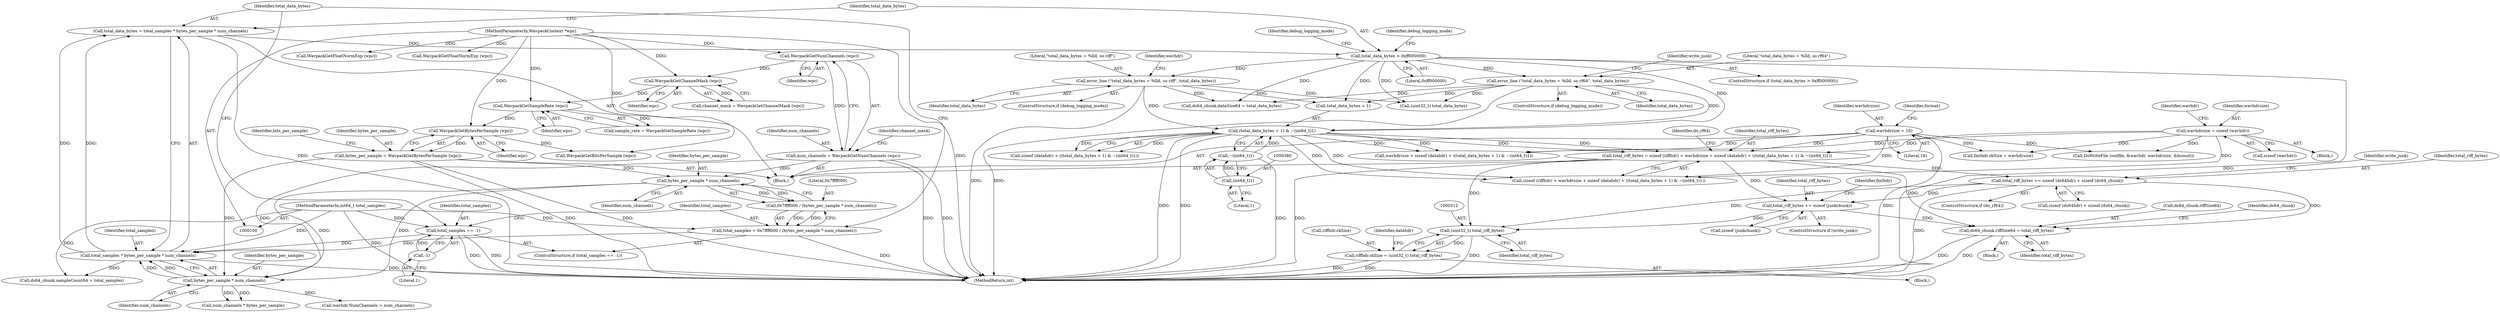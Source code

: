 digraph "0_WavPack_d5bf76b5a88d044a1be1d5656698e3ba737167e5_0@API" {
"1000384" [label="(Call,total_riff_bytes += sizeof (ds64hdr) + sizeof (ds64_chunk))"];
"1000364" [label="(Call,total_riff_bytes = sizeof (riffhdr) + wavhdrsize + sizeof (datahdr) + ((total_data_bytes + 1) & ~(int64_t)1))"];
"1000158" [label="(Call,wavhdrsize = 16)"];
"1000265" [label="(Call,wavhdrsize = sizeof (wavhdr))"];
"1000374" [label="(Call,(total_data_bytes + 1) & ~(int64_t)1)"];
"1000201" [label="(Call,error_line (\"total_data_bytes = %lld, so rf64\", total_data_bytes))"];
"1000195" [label="(Call,total_data_bytes > 0xff000000)"];
"1000187" [label="(Call,total_data_bytes = total_samples * bytes_per_sample * num_channels)"];
"1000189" [label="(Call,total_samples * bytes_per_sample * num_channels)"];
"1000180" [label="(Call,total_samples = 0x7ffff000 / (bytes_per_sample * num_channels))"];
"1000182" [label="(Call,0x7ffff000 / (bytes_per_sample * num_channels))"];
"1000184" [label="(Call,bytes_per_sample * num_channels)"];
"1000140" [label="(Call,bytes_per_sample = WavpackGetBytesPerSample (wpc))"];
"1000142" [label="(Call,WavpackGetBytesPerSample (wpc))"];
"1000137" [label="(Call,WavpackGetSampleRate (wpc))"];
"1000132" [label="(Call,WavpackGetChannelMask (wpc))"];
"1000127" [label="(Call,WavpackGetNumChannels (wpc))"];
"1000102" [label="(MethodParameterIn,WavpackContext *wpc)"];
"1000125" [label="(Call,num_channels = WavpackGetNumChannels (wpc))"];
"1000103" [label="(MethodParameterIn,int64_t total_samples)"];
"1000176" [label="(Call,total_samples == -1)"];
"1000178" [label="(Call,-1)"];
"1000191" [label="(Call,bytes_per_sample * num_channels)"];
"1000213" [label="(Call,error_line (\"total_data_bytes = %lld, so riff\", total_data_bytes))"];
"1000378" [label="(Call,~(int64_t)1)"];
"1000379" [label="(Call,(int64_t)1)"];
"1000393" [label="(Call,total_riff_bytes += sizeof (junkchunk))"];
"1000466" [label="(Call,ds64_chunk.riffSize64 = total_riff_bytes)"];
"1000511" [label="(Call,(uint32_t) total_riff_bytes)"];
"1000507" [label="(Call,riffhdr.ckSize = (uint32_t) total_riff_bytes)"];
"1000375" [label="(Call,total_data_bytes + 1)"];
"1000131" [label="(Identifier,channel_mask)"];
"1000415" [label="(Call,fmthdr.ckSize = wavhdrsize)"];
"1000467" [label="(Call,ds64_chunk.riffSize64)"];
"1000386" [label="(Call,sizeof (ds64hdr) + sizeof (ds64_chunk))"];
"1000371" [label="(Call,sizeof (datahdr) + ((total_data_bytes + 1) & ~(int64_t)1))"];
"1000385" [label="(Identifier,total_riff_bytes)"];
"1000146" [label="(Identifier,bits_per_sample)"];
"1000138" [label="(Identifier,wpc)"];
"1000621" [label="(Call,DoWriteFile (outfile, &wavhdr, wavhdrsize, &bcount))"];
"1000133" [label="(Identifier,wpc)"];
"1000213" [label="(Call,error_line (\"total_data_bytes = %lld, so riff\", total_data_bytes))"];
"1000196" [label="(Identifier,total_data_bytes)"];
"1000211" [label="(ControlStructure,if (debug_logging_mode))"];
"1000199" [label="(ControlStructure,if (debug_logging_mode))"];
"1000393" [label="(Call,total_riff_bytes += sizeof (junkchunk))"];
"1000466" [label="(Call,ds64_chunk.riffSize64 = total_riff_bytes)"];
"1000197" [label="(Literal,0xff000000)"];
"1000143" [label="(Identifier,wpc)"];
"1000130" [label="(Call,channel_mask = WavpackGetChannelMask (wpc))"];
"1000193" [label="(Identifier,num_channels)"];
"1000513" [label="(Identifier,total_riff_bytes)"];
"1000158" [label="(Call,wavhdrsize = 16)"];
"1000140" [label="(Call,bytes_per_sample = WavpackGetBytesPerSample (wpc))"];
"1000102" [label="(MethodParameterIn,WavpackContext *wpc)"];
"1000383" [label="(Identifier,do_rf64)"];
"1000125" [label="(Call,num_channels = WavpackGetNumChannels (wpc))"];
"1000264" [label="(Block,)"];
"1000239" [label="(Call,num_channels * bytes_per_sample)"];
"1000179" [label="(Literal,1)"];
"1000160" [label="(Literal,16)"];
"1000190" [label="(Identifier,total_samples)"];
"1000394" [label="(Identifier,total_riff_bytes)"];
"1000191" [label="(Call,bytes_per_sample * num_channels)"];
"1000167" [label="(Call,WavpackGetFloatNormExp (wpc))"];
"1000203" [label="(Identifier,total_data_bytes)"];
"1000471" [label="(Call,ds64_chunk.dataSize64 = total_data_bytes)"];
"1000181" [label="(Identifier,total_samples)"];
"1000105" [label="(Block,)"];
"1000382" [label="(ControlStructure,if (do_rf64))"];
"1000177" [label="(Identifier,total_samples)"];
"1000653" [label="(MethodReturn,int)"];
"1000180" [label="(Call,total_samples = 0x7ffff000 / (bytes_per_sample * num_channels))"];
"1000142" [label="(Call,WavpackGetBytesPerSample (wpc))"];
"1000153" [label="(Call,WavpackGetFloatNormExp (wpc))"];
"1000189" [label="(Call,total_samples * bytes_per_sample * num_channels)"];
"1000212" [label="(Identifier,debug_logging_mode)"];
"1000127" [label="(Call,WavpackGetNumChannels (wpc))"];
"1000184" [label="(Call,bytes_per_sample * num_channels)"];
"1000399" [label="(Identifier,fmthdr)"];
"1000187" [label="(Call,total_data_bytes = total_samples * bytes_per_sample * num_channels)"];
"1000366" [label="(Call,sizeof (riffhdr) + wavhdrsize + sizeof (datahdr) + ((total_data_bytes + 1) & ~(int64_t)1))"];
"1000147" [label="(Call,WavpackGetBitsPerSample (wpc))"];
"1000215" [label="(Identifier,total_data_bytes)"];
"1000141" [label="(Identifier,bytes_per_sample)"];
"1000473" [label="(Identifier,ds64_chunk)"];
"1000103" [label="(MethodParameterIn,int64_t total_samples)"];
"1000223" [label="(Call,wavhdr.NumChannels = num_channels)"];
"1000511" [label="(Call,(uint32_t) total_riff_bytes)"];
"1000132" [label="(Call,WavpackGetChannelMask (wpc))"];
"1000128" [label="(Identifier,wpc)"];
"1000364" [label="(Call,total_riff_bytes = sizeof (riffhdr) + wavhdrsize + sizeof (datahdr) + ((total_data_bytes + 1) & ~(int64_t)1))"];
"1000448" [label="(Block,)"];
"1000205" [label="(Identifier,write_junk)"];
"1000365" [label="(Identifier,total_riff_bytes)"];
"1000214" [label="(Literal,\"total_data_bytes = %lld, so riff\")"];
"1000182" [label="(Call,0x7ffff000 / (bytes_per_sample * num_channels))"];
"1000392" [label="(Identifier,write_junk)"];
"1000374" [label="(Call,(total_data_bytes + 1) & ~(int64_t)1)"];
"1000195" [label="(Call,total_data_bytes > 0xff000000)"];
"1000516" [label="(Identifier,datahdr)"];
"1000507" [label="(Call,riffhdr.ckSize = (uint32_t) total_riff_bytes)"];
"1000271" [label="(Identifier,wavhdr)"];
"1000188" [label="(Identifier,total_data_bytes)"];
"1000378" [label="(Call,~(int64_t)1)"];
"1000202" [label="(Literal,\"total_data_bytes = %lld, so rf64\")"];
"1000217" [label="(Identifier,wavhdr)"];
"1000185" [label="(Identifier,bytes_per_sample)"];
"1000508" [label="(Call,riffhdr.ckSize)"];
"1000381" [label="(Literal,1)"];
"1000379" [label="(Call,(int64_t)1)"];
"1000194" [label="(ControlStructure,if (total_data_bytes > 0xff000000))"];
"1000518" [label="(Call,(uint32_t) total_data_bytes)"];
"1000476" [label="(Call,ds64_chunk.sampleCount64 = total_samples)"];
"1000178" [label="(Call,-1)"];
"1000175" [label="(ControlStructure,if (total_samples == -1))"];
"1000186" [label="(Identifier,num_channels)"];
"1000192" [label="(Identifier,bytes_per_sample)"];
"1000201" [label="(Call,error_line (\"total_data_bytes = %lld, so rf64\", total_data_bytes))"];
"1000176" [label="(Call,total_samples == -1)"];
"1000137" [label="(Call,WavpackGetSampleRate (wpc))"];
"1000470" [label="(Identifier,total_riff_bytes)"];
"1000506" [label="(Block,)"];
"1000267" [label="(Call,sizeof (wavhdr))"];
"1000395" [label="(Call,sizeof (junkchunk))"];
"1000391" [label="(ControlStructure,if (write_junk))"];
"1000159" [label="(Identifier,wavhdrsize)"];
"1000126" [label="(Identifier,num_channels)"];
"1000135" [label="(Call,sample_rate = WavpackGetSampleRate (wpc))"];
"1000164" [label="(Identifier,format)"];
"1000369" [label="(Call,wavhdrsize + sizeof (datahdr) + ((total_data_bytes + 1) & ~(int64_t)1))"];
"1000265" [label="(Call,wavhdrsize = sizeof (wavhdr))"];
"1000200" [label="(Identifier,debug_logging_mode)"];
"1000183" [label="(Literal,0x7ffff000)"];
"1000384" [label="(Call,total_riff_bytes += sizeof (ds64hdr) + sizeof (ds64_chunk))"];
"1000266" [label="(Identifier,wavhdrsize)"];
"1000384" -> "1000382"  [label="AST: "];
"1000384" -> "1000386"  [label="CFG: "];
"1000385" -> "1000384"  [label="AST: "];
"1000386" -> "1000384"  [label="AST: "];
"1000392" -> "1000384"  [label="CFG: "];
"1000384" -> "1000653"  [label="DDG: "];
"1000364" -> "1000384"  [label="DDG: "];
"1000384" -> "1000393"  [label="DDG: "];
"1000384" -> "1000466"  [label="DDG: "];
"1000384" -> "1000511"  [label="DDG: "];
"1000364" -> "1000105"  [label="AST: "];
"1000364" -> "1000366"  [label="CFG: "];
"1000365" -> "1000364"  [label="AST: "];
"1000366" -> "1000364"  [label="AST: "];
"1000383" -> "1000364"  [label="CFG: "];
"1000364" -> "1000653"  [label="DDG: "];
"1000158" -> "1000364"  [label="DDG: "];
"1000265" -> "1000364"  [label="DDG: "];
"1000374" -> "1000364"  [label="DDG: "];
"1000374" -> "1000364"  [label="DDG: "];
"1000364" -> "1000393"  [label="DDG: "];
"1000364" -> "1000466"  [label="DDG: "];
"1000364" -> "1000511"  [label="DDG: "];
"1000158" -> "1000105"  [label="AST: "];
"1000158" -> "1000160"  [label="CFG: "];
"1000159" -> "1000158"  [label="AST: "];
"1000160" -> "1000158"  [label="AST: "];
"1000164" -> "1000158"  [label="CFG: "];
"1000158" -> "1000653"  [label="DDG: "];
"1000158" -> "1000366"  [label="DDG: "];
"1000158" -> "1000369"  [label="DDG: "];
"1000158" -> "1000415"  [label="DDG: "];
"1000158" -> "1000621"  [label="DDG: "];
"1000265" -> "1000264"  [label="AST: "];
"1000265" -> "1000267"  [label="CFG: "];
"1000266" -> "1000265"  [label="AST: "];
"1000267" -> "1000265"  [label="AST: "];
"1000271" -> "1000265"  [label="CFG: "];
"1000265" -> "1000366"  [label="DDG: "];
"1000265" -> "1000369"  [label="DDG: "];
"1000265" -> "1000415"  [label="DDG: "];
"1000265" -> "1000621"  [label="DDG: "];
"1000374" -> "1000371"  [label="AST: "];
"1000374" -> "1000378"  [label="CFG: "];
"1000375" -> "1000374"  [label="AST: "];
"1000378" -> "1000374"  [label="AST: "];
"1000371" -> "1000374"  [label="CFG: "];
"1000374" -> "1000653"  [label="DDG: "];
"1000374" -> "1000653"  [label="DDG: "];
"1000374" -> "1000366"  [label="DDG: "];
"1000374" -> "1000366"  [label="DDG: "];
"1000374" -> "1000369"  [label="DDG: "];
"1000374" -> "1000369"  [label="DDG: "];
"1000374" -> "1000371"  [label="DDG: "];
"1000374" -> "1000371"  [label="DDG: "];
"1000201" -> "1000374"  [label="DDG: "];
"1000213" -> "1000374"  [label="DDG: "];
"1000195" -> "1000374"  [label="DDG: "];
"1000378" -> "1000374"  [label="DDG: "];
"1000201" -> "1000199"  [label="AST: "];
"1000201" -> "1000203"  [label="CFG: "];
"1000202" -> "1000201"  [label="AST: "];
"1000203" -> "1000201"  [label="AST: "];
"1000205" -> "1000201"  [label="CFG: "];
"1000201" -> "1000653"  [label="DDG: "];
"1000195" -> "1000201"  [label="DDG: "];
"1000201" -> "1000375"  [label="DDG: "];
"1000201" -> "1000471"  [label="DDG: "];
"1000201" -> "1000518"  [label="DDG: "];
"1000195" -> "1000194"  [label="AST: "];
"1000195" -> "1000197"  [label="CFG: "];
"1000196" -> "1000195"  [label="AST: "];
"1000197" -> "1000195"  [label="AST: "];
"1000200" -> "1000195"  [label="CFG: "];
"1000212" -> "1000195"  [label="CFG: "];
"1000195" -> "1000653"  [label="DDG: "];
"1000187" -> "1000195"  [label="DDG: "];
"1000195" -> "1000213"  [label="DDG: "];
"1000195" -> "1000375"  [label="DDG: "];
"1000195" -> "1000471"  [label="DDG: "];
"1000195" -> "1000518"  [label="DDG: "];
"1000187" -> "1000105"  [label="AST: "];
"1000187" -> "1000189"  [label="CFG: "];
"1000188" -> "1000187"  [label="AST: "];
"1000189" -> "1000187"  [label="AST: "];
"1000196" -> "1000187"  [label="CFG: "];
"1000187" -> "1000653"  [label="DDG: "];
"1000189" -> "1000187"  [label="DDG: "];
"1000189" -> "1000187"  [label="DDG: "];
"1000189" -> "1000191"  [label="CFG: "];
"1000190" -> "1000189"  [label="AST: "];
"1000191" -> "1000189"  [label="AST: "];
"1000189" -> "1000653"  [label="DDG: "];
"1000180" -> "1000189"  [label="DDG: "];
"1000176" -> "1000189"  [label="DDG: "];
"1000103" -> "1000189"  [label="DDG: "];
"1000191" -> "1000189"  [label="DDG: "];
"1000191" -> "1000189"  [label="DDG: "];
"1000189" -> "1000476"  [label="DDG: "];
"1000180" -> "1000175"  [label="AST: "];
"1000180" -> "1000182"  [label="CFG: "];
"1000181" -> "1000180"  [label="AST: "];
"1000182" -> "1000180"  [label="AST: "];
"1000188" -> "1000180"  [label="CFG: "];
"1000180" -> "1000653"  [label="DDG: "];
"1000182" -> "1000180"  [label="DDG: "];
"1000182" -> "1000180"  [label="DDG: "];
"1000103" -> "1000180"  [label="DDG: "];
"1000182" -> "1000184"  [label="CFG: "];
"1000183" -> "1000182"  [label="AST: "];
"1000184" -> "1000182"  [label="AST: "];
"1000184" -> "1000182"  [label="DDG: "];
"1000184" -> "1000182"  [label="DDG: "];
"1000184" -> "1000186"  [label="CFG: "];
"1000185" -> "1000184"  [label="AST: "];
"1000186" -> "1000184"  [label="AST: "];
"1000140" -> "1000184"  [label="DDG: "];
"1000125" -> "1000184"  [label="DDG: "];
"1000184" -> "1000191"  [label="DDG: "];
"1000184" -> "1000191"  [label="DDG: "];
"1000140" -> "1000105"  [label="AST: "];
"1000140" -> "1000142"  [label="CFG: "];
"1000141" -> "1000140"  [label="AST: "];
"1000142" -> "1000140"  [label="AST: "];
"1000146" -> "1000140"  [label="CFG: "];
"1000140" -> "1000653"  [label="DDG: "];
"1000140" -> "1000653"  [label="DDG: "];
"1000142" -> "1000140"  [label="DDG: "];
"1000140" -> "1000191"  [label="DDG: "];
"1000142" -> "1000143"  [label="CFG: "];
"1000143" -> "1000142"  [label="AST: "];
"1000137" -> "1000142"  [label="DDG: "];
"1000102" -> "1000142"  [label="DDG: "];
"1000142" -> "1000147"  [label="DDG: "];
"1000137" -> "1000135"  [label="AST: "];
"1000137" -> "1000138"  [label="CFG: "];
"1000138" -> "1000137"  [label="AST: "];
"1000135" -> "1000137"  [label="CFG: "];
"1000137" -> "1000135"  [label="DDG: "];
"1000132" -> "1000137"  [label="DDG: "];
"1000102" -> "1000137"  [label="DDG: "];
"1000132" -> "1000130"  [label="AST: "];
"1000132" -> "1000133"  [label="CFG: "];
"1000133" -> "1000132"  [label="AST: "];
"1000130" -> "1000132"  [label="CFG: "];
"1000132" -> "1000130"  [label="DDG: "];
"1000127" -> "1000132"  [label="DDG: "];
"1000102" -> "1000132"  [label="DDG: "];
"1000127" -> "1000125"  [label="AST: "];
"1000127" -> "1000128"  [label="CFG: "];
"1000128" -> "1000127"  [label="AST: "];
"1000125" -> "1000127"  [label="CFG: "];
"1000127" -> "1000125"  [label="DDG: "];
"1000102" -> "1000127"  [label="DDG: "];
"1000102" -> "1000100"  [label="AST: "];
"1000102" -> "1000653"  [label="DDG: "];
"1000102" -> "1000147"  [label="DDG: "];
"1000102" -> "1000153"  [label="DDG: "];
"1000102" -> "1000167"  [label="DDG: "];
"1000125" -> "1000105"  [label="AST: "];
"1000126" -> "1000125"  [label="AST: "];
"1000131" -> "1000125"  [label="CFG: "];
"1000125" -> "1000653"  [label="DDG: "];
"1000125" -> "1000653"  [label="DDG: "];
"1000125" -> "1000191"  [label="DDG: "];
"1000103" -> "1000100"  [label="AST: "];
"1000103" -> "1000653"  [label="DDG: "];
"1000103" -> "1000176"  [label="DDG: "];
"1000103" -> "1000476"  [label="DDG: "];
"1000176" -> "1000175"  [label="AST: "];
"1000176" -> "1000178"  [label="CFG: "];
"1000177" -> "1000176"  [label="AST: "];
"1000178" -> "1000176"  [label="AST: "];
"1000181" -> "1000176"  [label="CFG: "];
"1000188" -> "1000176"  [label="CFG: "];
"1000176" -> "1000653"  [label="DDG: "];
"1000176" -> "1000653"  [label="DDG: "];
"1000178" -> "1000176"  [label="DDG: "];
"1000178" -> "1000179"  [label="CFG: "];
"1000179" -> "1000178"  [label="AST: "];
"1000191" -> "1000193"  [label="CFG: "];
"1000192" -> "1000191"  [label="AST: "];
"1000193" -> "1000191"  [label="AST: "];
"1000191" -> "1000223"  [label="DDG: "];
"1000191" -> "1000239"  [label="DDG: "];
"1000191" -> "1000239"  [label="DDG: "];
"1000213" -> "1000211"  [label="AST: "];
"1000213" -> "1000215"  [label="CFG: "];
"1000214" -> "1000213"  [label="AST: "];
"1000215" -> "1000213"  [label="AST: "];
"1000217" -> "1000213"  [label="CFG: "];
"1000213" -> "1000653"  [label="DDG: "];
"1000213" -> "1000375"  [label="DDG: "];
"1000213" -> "1000471"  [label="DDG: "];
"1000213" -> "1000518"  [label="DDG: "];
"1000378" -> "1000379"  [label="CFG: "];
"1000379" -> "1000378"  [label="AST: "];
"1000378" -> "1000653"  [label="DDG: "];
"1000379" -> "1000378"  [label="DDG: "];
"1000379" -> "1000381"  [label="CFG: "];
"1000380" -> "1000379"  [label="AST: "];
"1000381" -> "1000379"  [label="AST: "];
"1000393" -> "1000391"  [label="AST: "];
"1000393" -> "1000395"  [label="CFG: "];
"1000394" -> "1000393"  [label="AST: "];
"1000395" -> "1000393"  [label="AST: "];
"1000399" -> "1000393"  [label="CFG: "];
"1000393" -> "1000466"  [label="DDG: "];
"1000393" -> "1000511"  [label="DDG: "];
"1000466" -> "1000448"  [label="AST: "];
"1000466" -> "1000470"  [label="CFG: "];
"1000467" -> "1000466"  [label="AST: "];
"1000470" -> "1000466"  [label="AST: "];
"1000473" -> "1000466"  [label="CFG: "];
"1000466" -> "1000653"  [label="DDG: "];
"1000466" -> "1000653"  [label="DDG: "];
"1000511" -> "1000507"  [label="AST: "];
"1000511" -> "1000513"  [label="CFG: "];
"1000512" -> "1000511"  [label="AST: "];
"1000513" -> "1000511"  [label="AST: "];
"1000507" -> "1000511"  [label="CFG: "];
"1000511" -> "1000653"  [label="DDG: "];
"1000511" -> "1000507"  [label="DDG: "];
"1000507" -> "1000506"  [label="AST: "];
"1000508" -> "1000507"  [label="AST: "];
"1000516" -> "1000507"  [label="CFG: "];
"1000507" -> "1000653"  [label="DDG: "];
"1000507" -> "1000653"  [label="DDG: "];
}
